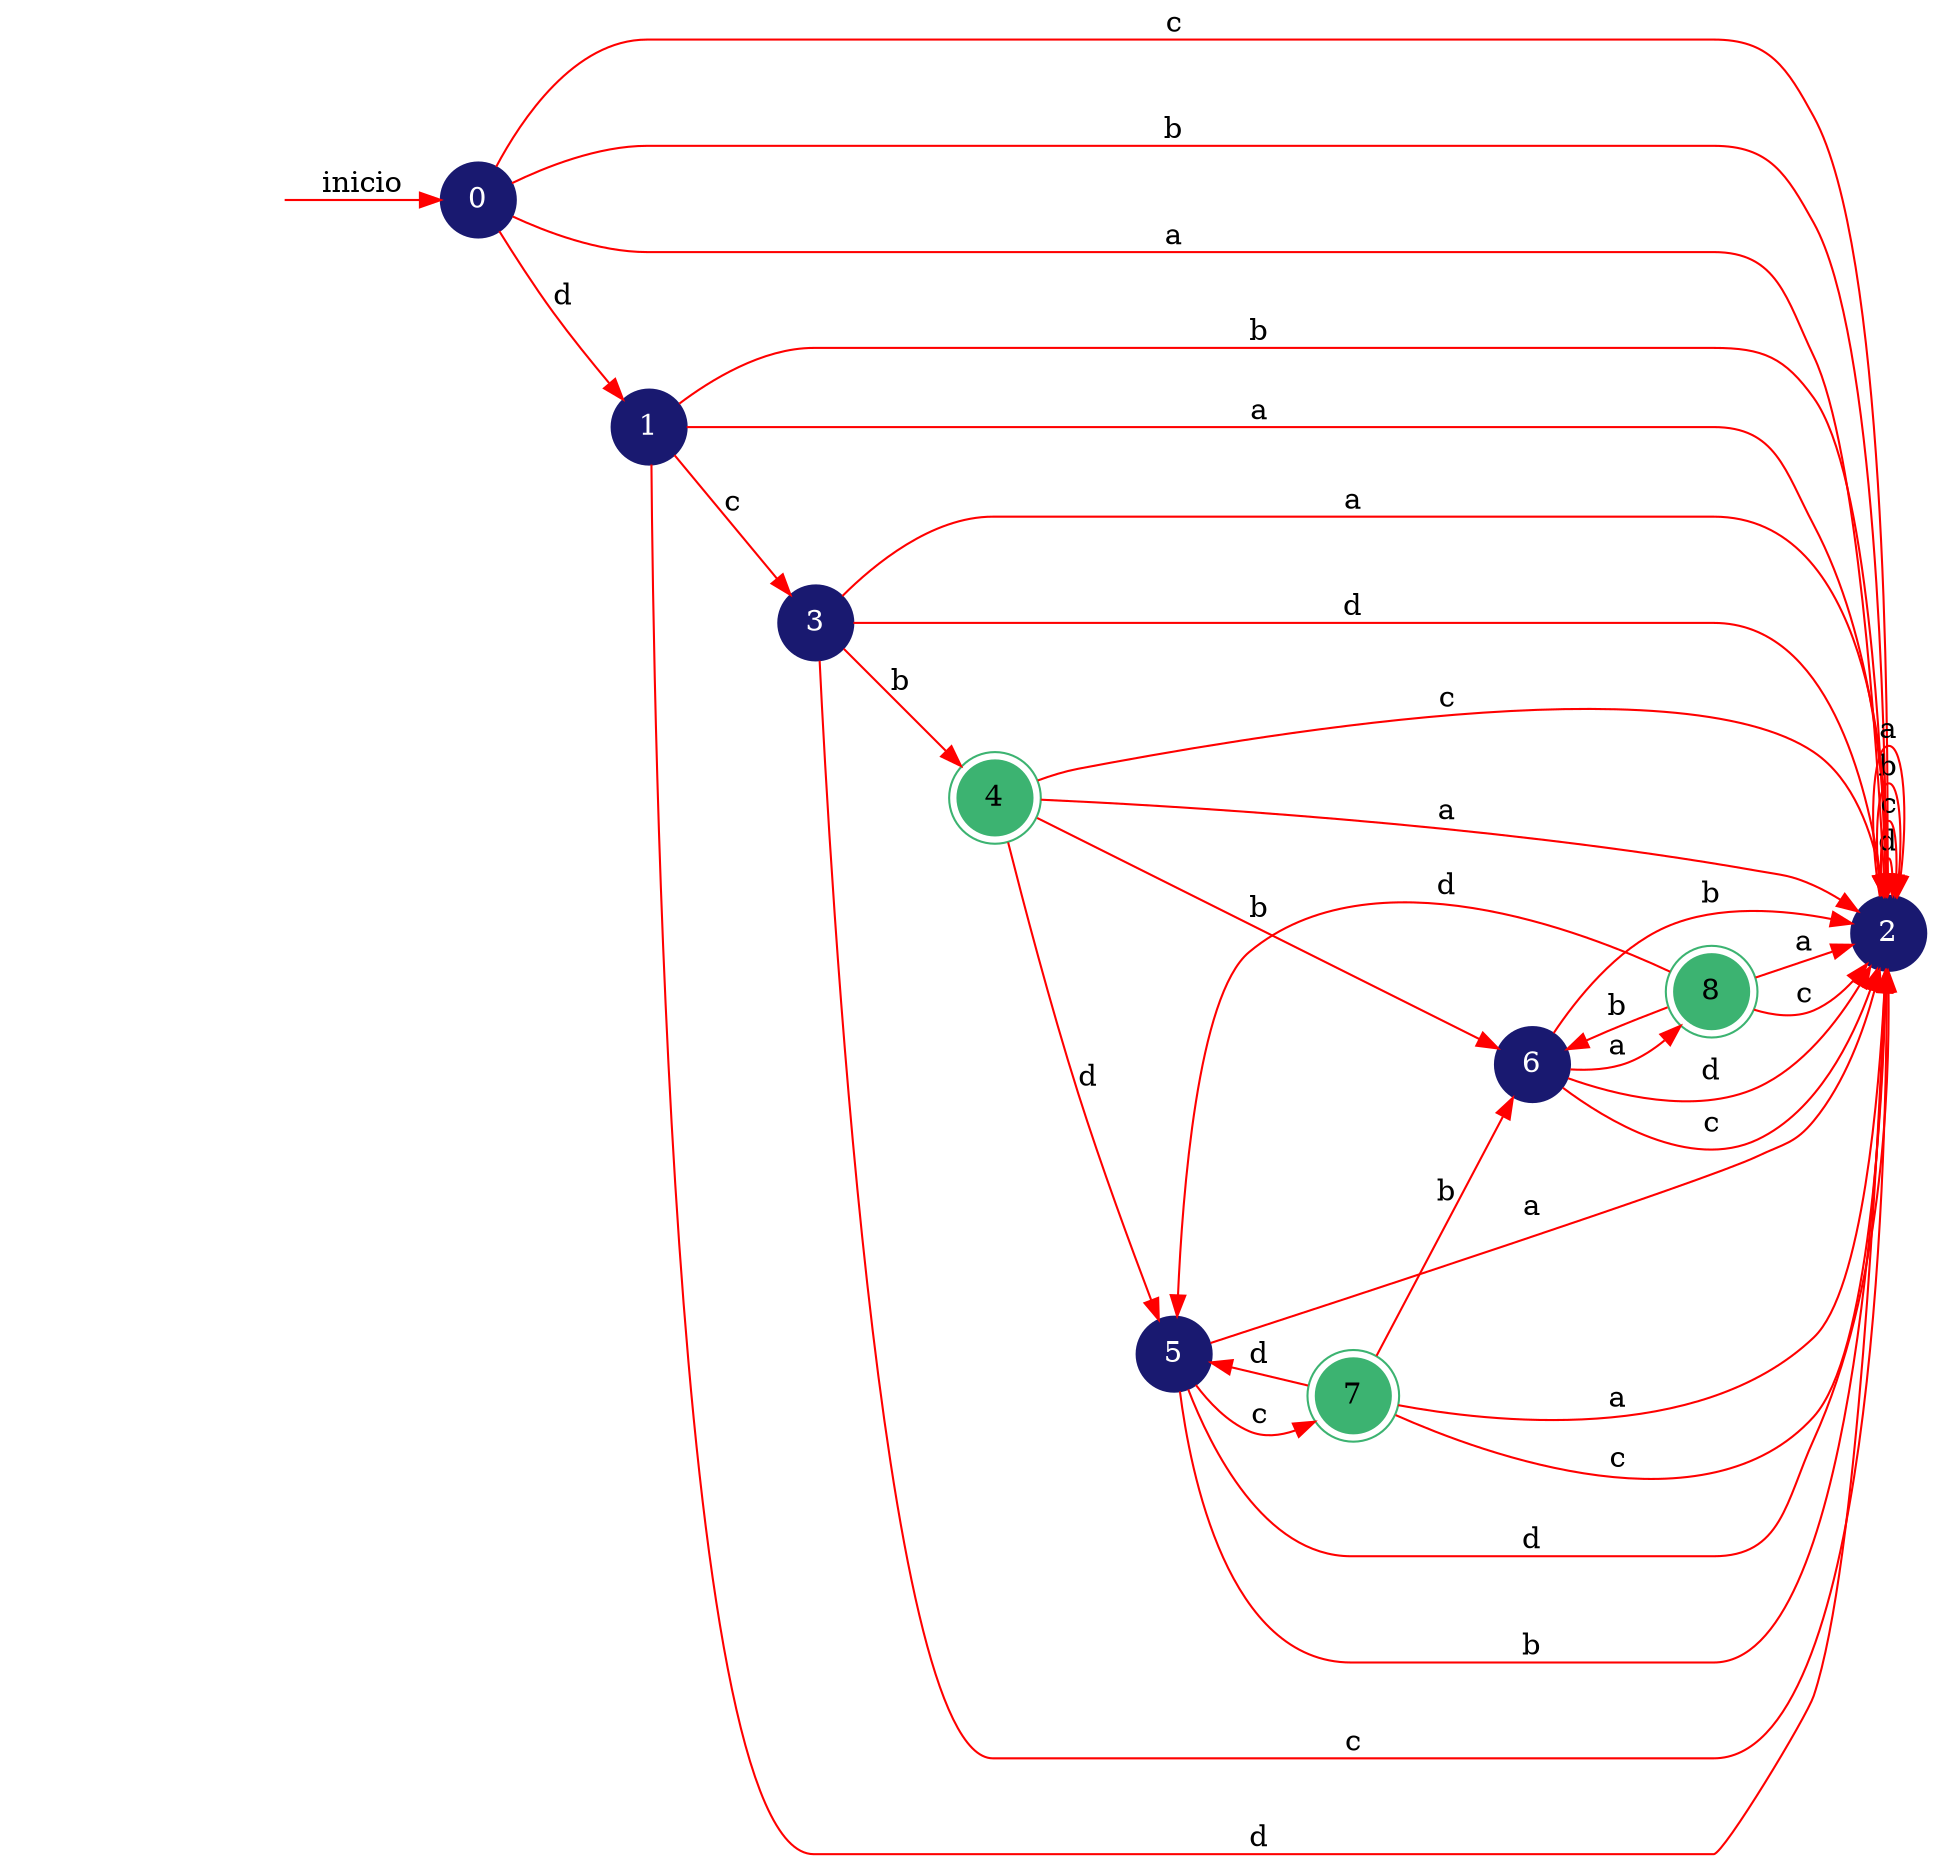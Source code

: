 digraph AFD {
	rankdir=LR;
	node [shape=doublecircle, style = filled,color = mediumseagreen]; "4" "7" "8";
	node [shape=circle];
	node [color=midnightblue,fontcolor=white];
	edge [color=red];
	secret_node [style=invis];
	secret_node -> "0" [label="inicio"];
	"0" -> "1" [label="d"];
	"0" -> "2" [label="c"];
	"0" -> "2" [label="b"];
	"0" -> "2" [label="a"];
	"1" -> "2" [label="d"];
	"1" -> "3" [label="c"];
	"1" -> "2" [label="b"];
	"1" -> "2" [label="a"];
	"2" -> "2" [label="d"];
	"2" -> "2" [label="c"];
	"2" -> "2" [label="b"];
	"2" -> "2" [label="a"];
	"3" -> "2" [label="d"];
	"3" -> "2" [label="c"];
	"3" -> "4" [label="b"];
	"3" -> "2" [label="a"];
	"4" -> "5" [label="d"];
	"4" -> "2" [label="c"];
	"4" -> "6" [label="b"];
	"4" -> "2" [label="a"];
	"5" -> "2" [label="d"];
	"5" -> "7" [label="c"];
	"5" -> "2" [label="b"];
	"5" -> "2" [label="a"];
	"6" -> "2" [label="d"];
	"6" -> "2" [label="c"];
	"6" -> "2" [label="b"];
	"6" -> "8" [label="a"];
	"7" -> "5" [label="d"];
	"7" -> "2" [label="c"];
	"7" -> "6" [label="b"];
	"7" -> "2" [label="a"];
	"8" -> "5" [label="d"];
	"8" -> "2" [label="c"];
	"8" -> "6" [label="b"];
	"8" -> "2" [label="a"];
}